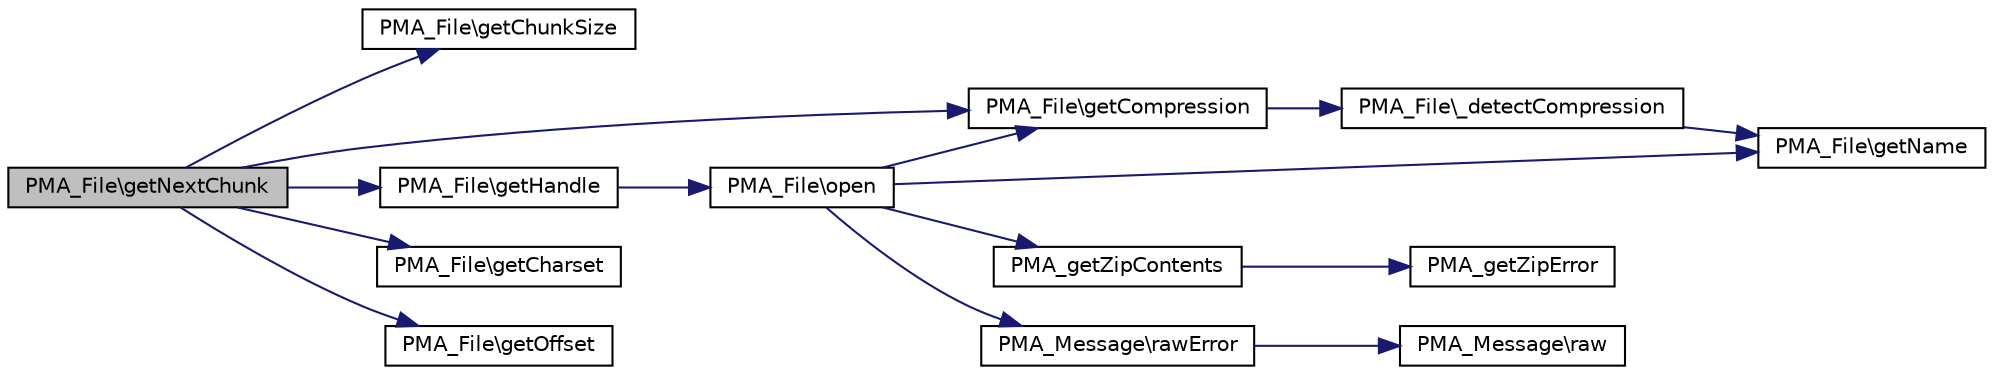 digraph G
{
  edge [fontname="Helvetica",fontsize="10",labelfontname="Helvetica",labelfontsize="10"];
  node [fontname="Helvetica",fontsize="10",shape=record];
  rankdir="LR";
  Node1 [label="PMA_File\\getNextChunk",height=0.2,width=0.4,color="black", fillcolor="grey75", style="filled" fontcolor="black"];
  Node1 -> Node2 [color="midnightblue",fontsize="10",style="solid",fontname="Helvetica"];
  Node2 [label="PMA_File\\getChunkSize",height=0.2,width=0.4,color="black", fillcolor="white", style="filled",URL="$classPMA__File.html#afa930601e9d8d2c356d65584587a2b5e"];
  Node1 -> Node3 [color="midnightblue",fontsize="10",style="solid",fontname="Helvetica"];
  Node3 [label="PMA_File\\getCompression",height=0.2,width=0.4,color="black", fillcolor="white", style="filled",URL="$classPMA__File.html#a47d8ee542a7e6e5332854ce4cedb1246"];
  Node3 -> Node4 [color="midnightblue",fontsize="10",style="solid",fontname="Helvetica"];
  Node4 [label="PMA_File\\_detectCompression",height=0.2,width=0.4,color="black", fillcolor="white", style="filled",URL="$classPMA__File.html#a12fda3bf1e0cc07bcbe4c0d90424c7ca",tooltip="Detects what compression filse uses."];
  Node4 -> Node5 [color="midnightblue",fontsize="10",style="solid",fontname="Helvetica"];
  Node5 [label="PMA_File\\getName",height=0.2,width=0.4,color="black", fillcolor="white", style="filled",URL="$classPMA__File.html#afab9c410d91bf9ceb59cb2aa58fc8e6d",tooltip="accessor"];
  Node1 -> Node6 [color="midnightblue",fontsize="10",style="solid",fontname="Helvetica"];
  Node6 [label="PMA_File\\getHandle",height=0.2,width=0.4,color="black", fillcolor="white", style="filled",URL="$classPMA__File.html#a677571742f3fdf9296b34d1d217446a5"];
  Node6 -> Node7 [color="midnightblue",fontsize="10",style="solid",fontname="Helvetica"];
  Node7 [label="PMA_File\\open",height=0.2,width=0.4,color="black", fillcolor="white", style="filled",URL="$classPMA__File.html#a72a7f3cd923403424f9b4f64deed6051"];
  Node7 -> Node5 [color="midnightblue",fontsize="10",style="solid",fontname="Helvetica"];
  Node7 -> Node3 [color="midnightblue",fontsize="10",style="solid",fontname="Helvetica"];
  Node7 -> Node8 [color="midnightblue",fontsize="10",style="solid",fontname="Helvetica"];
  Node8 [label="PMA_getZipContents",height=0.2,width=0.4,color="black", fillcolor="white", style="filled",URL="$zip__extension_8lib_8php.html#acbf0adcf5ce4c88a74872edfc89ef1b2",tooltip="Gets zip file contents."];
  Node8 -> Node9 [color="midnightblue",fontsize="10",style="solid",fontname="Helvetica"];
  Node9 [label="PMA_getZipError",height=0.2,width=0.4,color="black", fillcolor="white", style="filled",URL="$zip__extension_8lib_8php.html#a6b55f44e988f9a72123e1cf4be3b9626",tooltip="Gets zip error message."];
  Node7 -> Node10 [color="midnightblue",fontsize="10",style="solid",fontname="Helvetica"];
  Node10 [label="PMA_Message\\rawError",height=0.2,width=0.4,color="black", fillcolor="white", style="filled",URL="$classPMA__Message.html#a481d16641549716c47b2193ea3ccd998",tooltip="get PMA_Message of type error with custom content"];
  Node10 -> Node11 [color="midnightblue",fontsize="10",style="solid",fontname="Helvetica"];
  Node11 [label="PMA_Message\\raw",height=0.2,width=0.4,color="black", fillcolor="white", style="filled",URL="$classPMA__Message.html#ab2bf59f6a8e3db8f4d74167b51ee897b",tooltip="get PMA_Message with customized content"];
  Node1 -> Node12 [color="midnightblue",fontsize="10",style="solid",fontname="Helvetica"];
  Node12 [label="PMA_File\\getCharset",height=0.2,width=0.4,color="black", fillcolor="white", style="filled",URL="$classPMA__File.html#aaf4c1c9d7639ec8168dd1d6ba9378a72"];
  Node1 -> Node13 [color="midnightblue",fontsize="10",style="solid",fontname="Helvetica"];
  Node13 [label="PMA_File\\getOffset",height=0.2,width=0.4,color="black", fillcolor="white", style="filled",URL="$classPMA__File.html#ac3c975109c48381d192ea8a498fb2ecf"];
}
